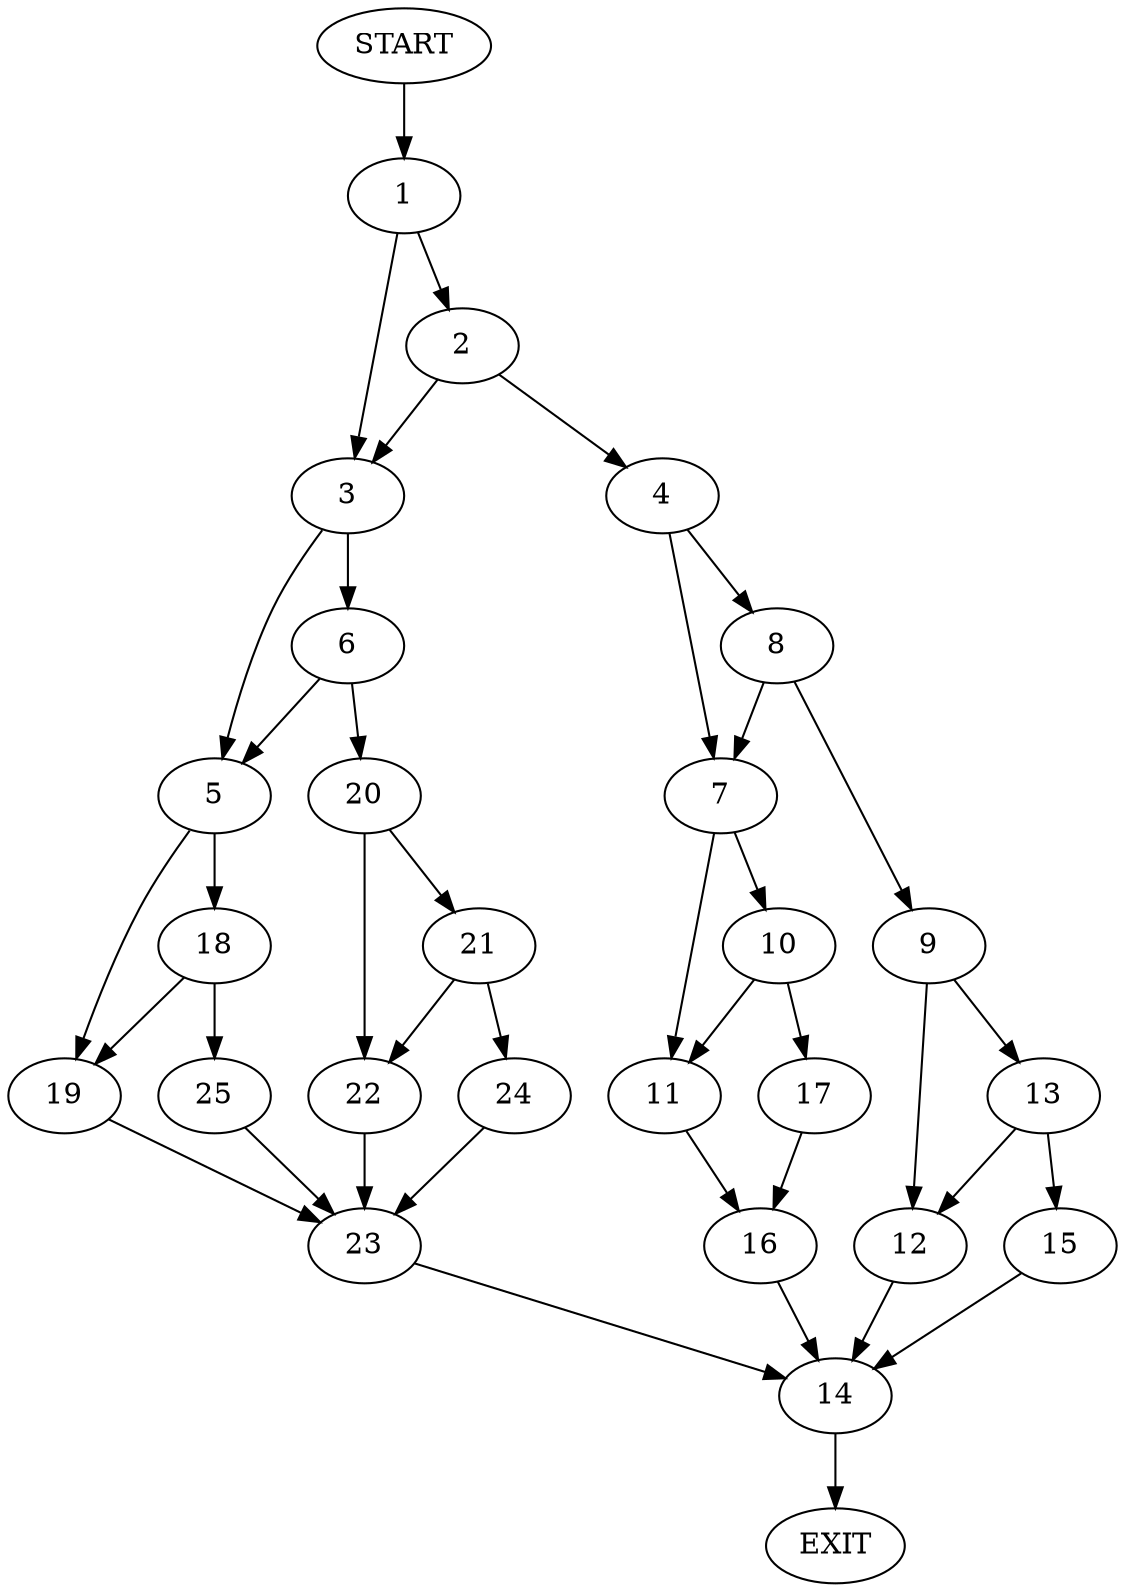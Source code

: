 digraph {
0 [label="START"]
26 [label="EXIT"]
0 -> 1
1 -> 2
1 -> 3
2 -> 4
2 -> 3
3 -> 5
3 -> 6
4 -> 7
4 -> 8
8 -> 9
8 -> 7
7 -> 10
7 -> 11
9 -> 12
9 -> 13
12 -> 14
13 -> 12
13 -> 15
15 -> 14
14 -> 26
11 -> 16
10 -> 17
10 -> 11
17 -> 16
16 -> 14
5 -> 18
5 -> 19
6 -> 5
6 -> 20
20 -> 21
20 -> 22
22 -> 23
21 -> 22
21 -> 24
24 -> 23
23 -> 14
19 -> 23
18 -> 25
18 -> 19
25 -> 23
}
